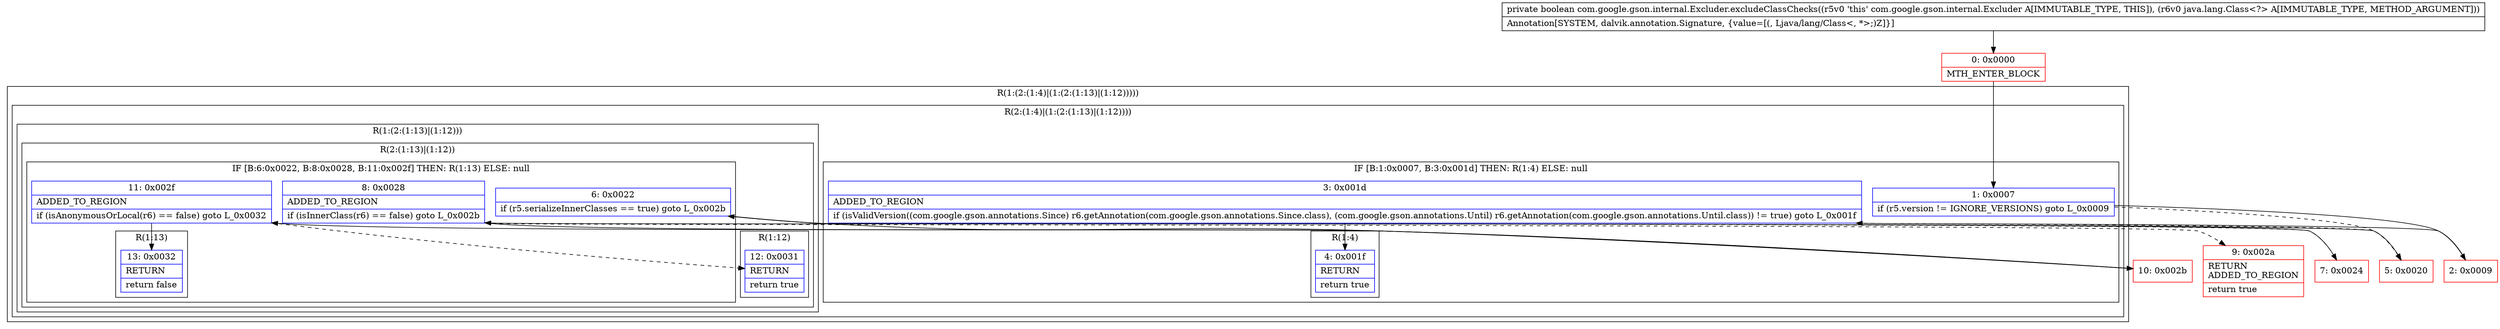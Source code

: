 digraph "CFG forcom.google.gson.internal.Excluder.excludeClassChecks(Ljava\/lang\/Class;)Z" {
subgraph cluster_Region_952232305 {
label = "R(1:(2:(1:4)|(1:(2:(1:13)|(1:12)))))";
node [shape=record,color=blue];
subgraph cluster_Region_88685352 {
label = "R(2:(1:4)|(1:(2:(1:13)|(1:12))))";
node [shape=record,color=blue];
subgraph cluster_IfRegion_729234369 {
label = "IF [B:1:0x0007, B:3:0x001d] THEN: R(1:4) ELSE: null";
node [shape=record,color=blue];
Node_1 [shape=record,label="{1\:\ 0x0007|if (r5.version != IGNORE_VERSIONS) goto L_0x0009\l}"];
Node_3 [shape=record,label="{3\:\ 0x001d|ADDED_TO_REGION\l|if (isValidVersion((com.google.gson.annotations.Since) r6.getAnnotation(com.google.gson.annotations.Since.class), (com.google.gson.annotations.Until) r6.getAnnotation(com.google.gson.annotations.Until.class)) != true) goto L_0x001f\l}"];
subgraph cluster_Region_1309101647 {
label = "R(1:4)";
node [shape=record,color=blue];
Node_4 [shape=record,label="{4\:\ 0x001f|RETURN\l|return true\l}"];
}
}
subgraph cluster_Region_2033888415 {
label = "R(1:(2:(1:13)|(1:12)))";
node [shape=record,color=blue];
subgraph cluster_Region_895899883 {
label = "R(2:(1:13)|(1:12))";
node [shape=record,color=blue];
subgraph cluster_IfRegion_668845237 {
label = "IF [B:6:0x0022, B:8:0x0028, B:11:0x002f] THEN: R(1:13) ELSE: null";
node [shape=record,color=blue];
Node_6 [shape=record,label="{6\:\ 0x0022|if (r5.serializeInnerClasses == true) goto L_0x002b\l}"];
Node_8 [shape=record,label="{8\:\ 0x0028|ADDED_TO_REGION\l|if (isInnerClass(r6) == false) goto L_0x002b\l}"];
Node_11 [shape=record,label="{11\:\ 0x002f|ADDED_TO_REGION\l|if (isAnonymousOrLocal(r6) == false) goto L_0x0032\l}"];
subgraph cluster_Region_1406960439 {
label = "R(1:13)";
node [shape=record,color=blue];
Node_13 [shape=record,label="{13\:\ 0x0032|RETURN\l|return false\l}"];
}
}
subgraph cluster_Region_2142143367 {
label = "R(1:12)";
node [shape=record,color=blue];
Node_12 [shape=record,label="{12\:\ 0x0031|RETURN\l|return true\l}"];
}
}
}
}
}
Node_0 [shape=record,color=red,label="{0\:\ 0x0000|MTH_ENTER_BLOCK\l}"];
Node_2 [shape=record,color=red,label="{2\:\ 0x0009}"];
Node_5 [shape=record,color=red,label="{5\:\ 0x0020}"];
Node_7 [shape=record,color=red,label="{7\:\ 0x0024}"];
Node_9 [shape=record,color=red,label="{9\:\ 0x002a|RETURN\lADDED_TO_REGION\l|return true\l}"];
Node_10 [shape=record,color=red,label="{10\:\ 0x002b}"];
MethodNode[shape=record,label="{private boolean com.google.gson.internal.Excluder.excludeClassChecks((r5v0 'this' com.google.gson.internal.Excluder A[IMMUTABLE_TYPE, THIS]), (r6v0 java.lang.Class\<?\> A[IMMUTABLE_TYPE, METHOD_ARGUMENT]))  | Annotation[SYSTEM, dalvik.annotation.Signature, \{value=[(, Ljava\/lang\/Class\<, *\>;)Z]\}]\l}"];
MethodNode -> Node_0;
Node_1 -> Node_2;
Node_1 -> Node_5[style=dashed];
Node_3 -> Node_4;
Node_3 -> Node_5[style=dashed];
Node_6 -> Node_7[style=dashed];
Node_6 -> Node_10;
Node_8 -> Node_9[style=dashed];
Node_8 -> Node_10;
Node_11 -> Node_12[style=dashed];
Node_11 -> Node_13;
Node_0 -> Node_1;
Node_2 -> Node_3;
Node_5 -> Node_6;
Node_7 -> Node_8;
Node_10 -> Node_11;
}

